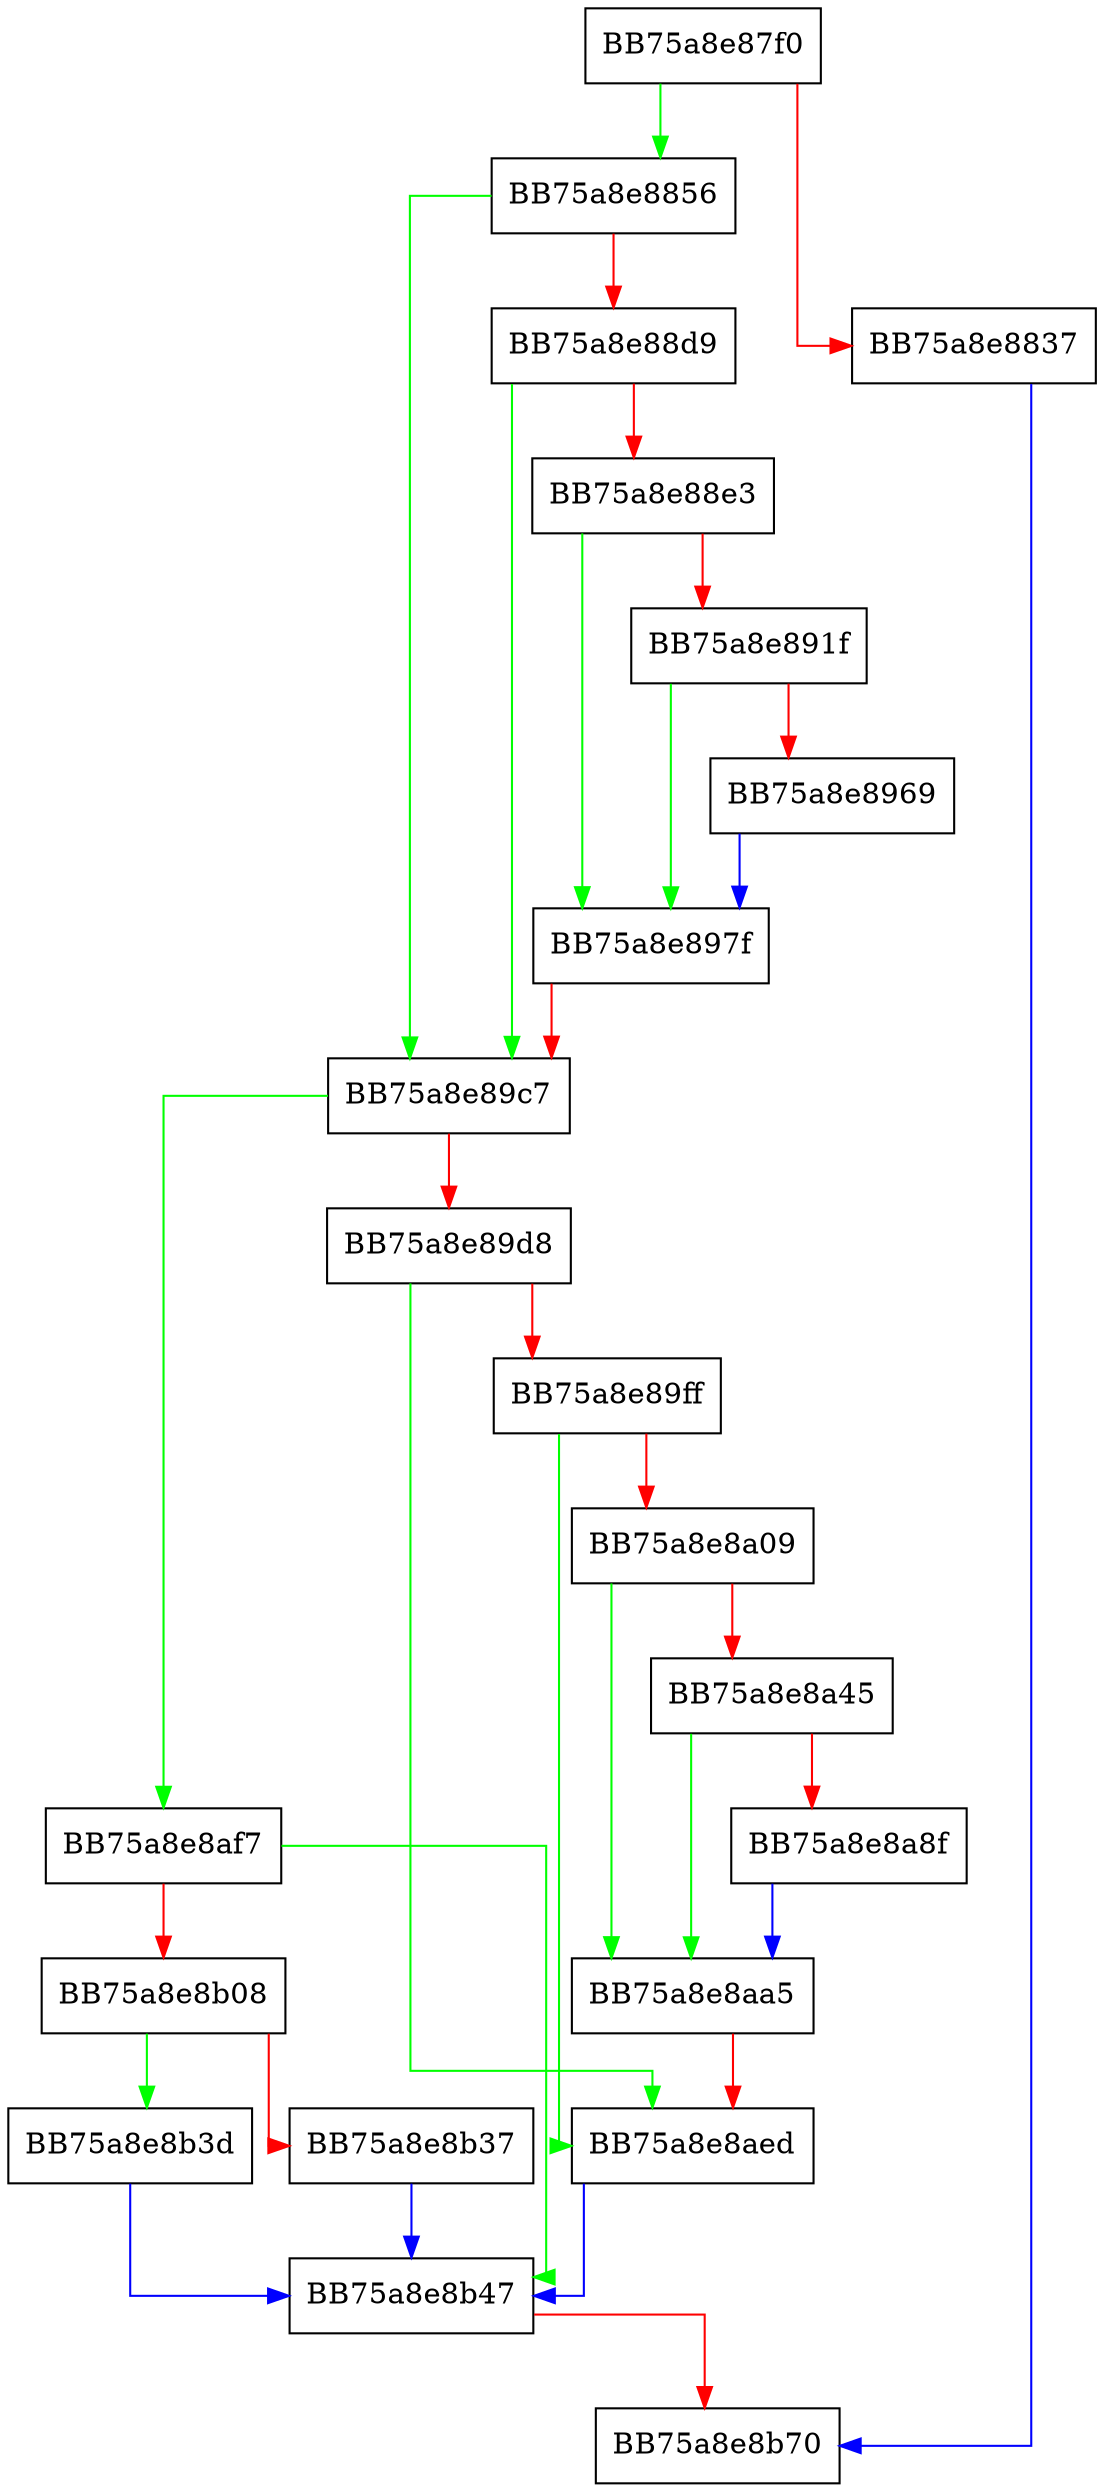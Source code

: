 digraph init {
  node [shape="box"];
  graph [splines=ortho];
  BB75a8e87f0 -> BB75a8e8856 [color="green"];
  BB75a8e87f0 -> BB75a8e8837 [color="red"];
  BB75a8e8837 -> BB75a8e8b70 [color="blue"];
  BB75a8e8856 -> BB75a8e89c7 [color="green"];
  BB75a8e8856 -> BB75a8e88d9 [color="red"];
  BB75a8e88d9 -> BB75a8e89c7 [color="green"];
  BB75a8e88d9 -> BB75a8e88e3 [color="red"];
  BB75a8e88e3 -> BB75a8e897f [color="green"];
  BB75a8e88e3 -> BB75a8e891f [color="red"];
  BB75a8e891f -> BB75a8e897f [color="green"];
  BB75a8e891f -> BB75a8e8969 [color="red"];
  BB75a8e8969 -> BB75a8e897f [color="blue"];
  BB75a8e897f -> BB75a8e89c7 [color="red"];
  BB75a8e89c7 -> BB75a8e8af7 [color="green"];
  BB75a8e89c7 -> BB75a8e89d8 [color="red"];
  BB75a8e89d8 -> BB75a8e8aed [color="green"];
  BB75a8e89d8 -> BB75a8e89ff [color="red"];
  BB75a8e89ff -> BB75a8e8aed [color="green"];
  BB75a8e89ff -> BB75a8e8a09 [color="red"];
  BB75a8e8a09 -> BB75a8e8aa5 [color="green"];
  BB75a8e8a09 -> BB75a8e8a45 [color="red"];
  BB75a8e8a45 -> BB75a8e8aa5 [color="green"];
  BB75a8e8a45 -> BB75a8e8a8f [color="red"];
  BB75a8e8a8f -> BB75a8e8aa5 [color="blue"];
  BB75a8e8aa5 -> BB75a8e8aed [color="red"];
  BB75a8e8aed -> BB75a8e8b47 [color="blue"];
  BB75a8e8af7 -> BB75a8e8b47 [color="green"];
  BB75a8e8af7 -> BB75a8e8b08 [color="red"];
  BB75a8e8b08 -> BB75a8e8b3d [color="green"];
  BB75a8e8b08 -> BB75a8e8b37 [color="red"];
  BB75a8e8b37 -> BB75a8e8b47 [color="blue"];
  BB75a8e8b3d -> BB75a8e8b47 [color="blue"];
  BB75a8e8b47 -> BB75a8e8b70 [color="red"];
}